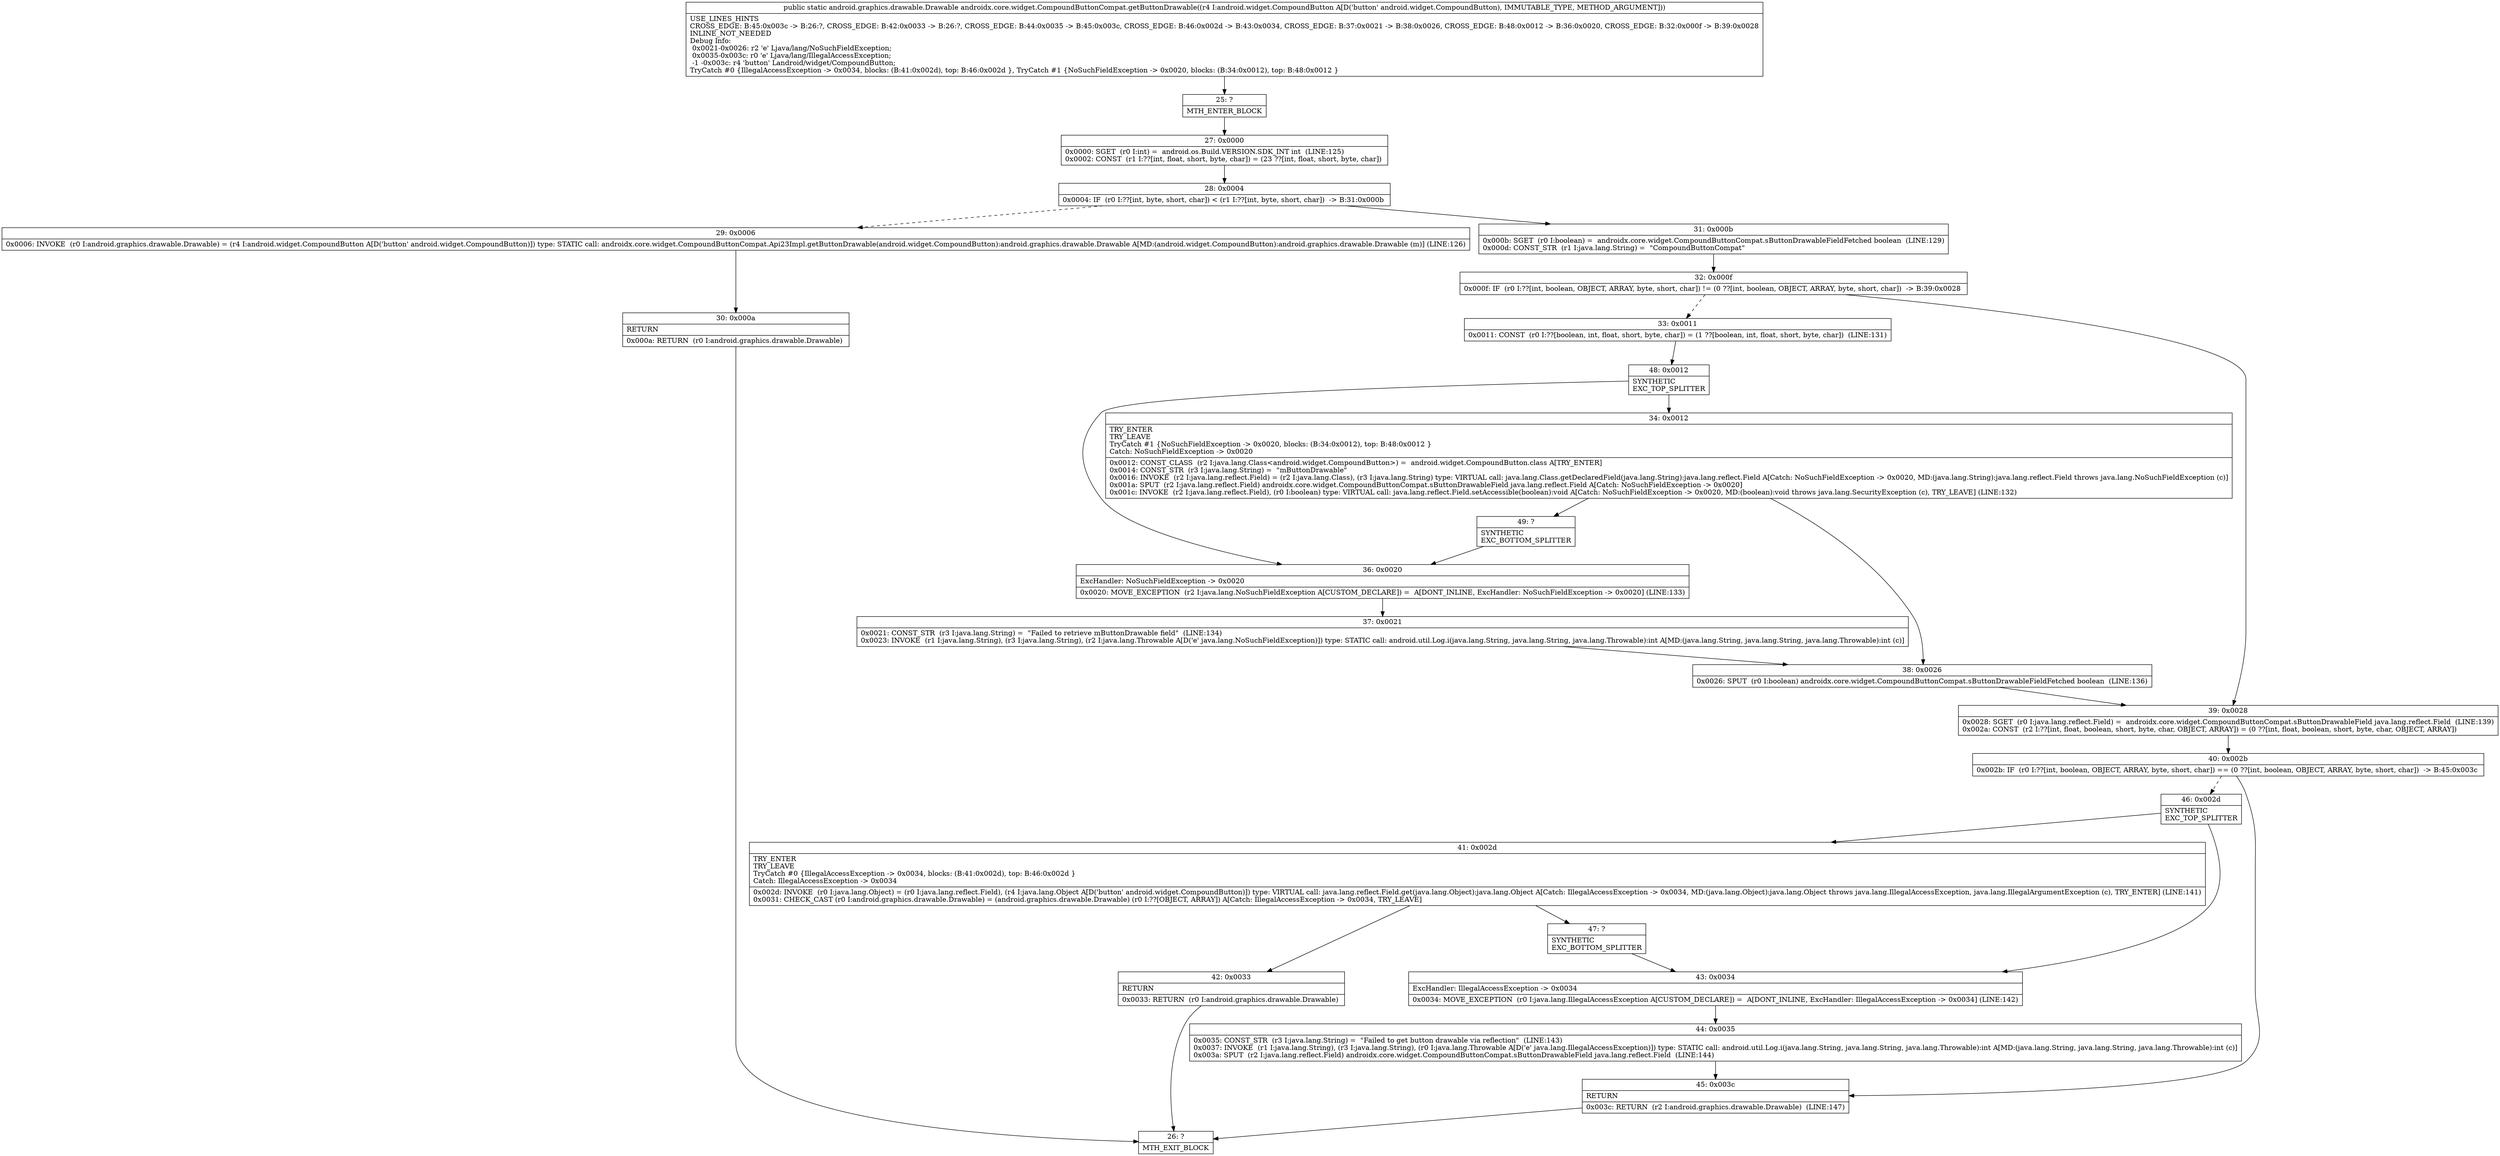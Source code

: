 digraph "CFG forandroidx.core.widget.CompoundButtonCompat.getButtonDrawable(Landroid\/widget\/CompoundButton;)Landroid\/graphics\/drawable\/Drawable;" {
Node_25 [shape=record,label="{25\:\ ?|MTH_ENTER_BLOCK\l}"];
Node_27 [shape=record,label="{27\:\ 0x0000|0x0000: SGET  (r0 I:int) =  android.os.Build.VERSION.SDK_INT int  (LINE:125)\l0x0002: CONST  (r1 I:??[int, float, short, byte, char]) = (23 ??[int, float, short, byte, char]) \l}"];
Node_28 [shape=record,label="{28\:\ 0x0004|0x0004: IF  (r0 I:??[int, byte, short, char]) \< (r1 I:??[int, byte, short, char])  \-\> B:31:0x000b \l}"];
Node_29 [shape=record,label="{29\:\ 0x0006|0x0006: INVOKE  (r0 I:android.graphics.drawable.Drawable) = (r4 I:android.widget.CompoundButton A[D('button' android.widget.CompoundButton)]) type: STATIC call: androidx.core.widget.CompoundButtonCompat.Api23Impl.getButtonDrawable(android.widget.CompoundButton):android.graphics.drawable.Drawable A[MD:(android.widget.CompoundButton):android.graphics.drawable.Drawable (m)] (LINE:126)\l}"];
Node_30 [shape=record,label="{30\:\ 0x000a|RETURN\l|0x000a: RETURN  (r0 I:android.graphics.drawable.Drawable) \l}"];
Node_26 [shape=record,label="{26\:\ ?|MTH_EXIT_BLOCK\l}"];
Node_31 [shape=record,label="{31\:\ 0x000b|0x000b: SGET  (r0 I:boolean) =  androidx.core.widget.CompoundButtonCompat.sButtonDrawableFieldFetched boolean  (LINE:129)\l0x000d: CONST_STR  (r1 I:java.lang.String) =  \"CompoundButtonCompat\" \l}"];
Node_32 [shape=record,label="{32\:\ 0x000f|0x000f: IF  (r0 I:??[int, boolean, OBJECT, ARRAY, byte, short, char]) != (0 ??[int, boolean, OBJECT, ARRAY, byte, short, char])  \-\> B:39:0x0028 \l}"];
Node_33 [shape=record,label="{33\:\ 0x0011|0x0011: CONST  (r0 I:??[boolean, int, float, short, byte, char]) = (1 ??[boolean, int, float, short, byte, char])  (LINE:131)\l}"];
Node_48 [shape=record,label="{48\:\ 0x0012|SYNTHETIC\lEXC_TOP_SPLITTER\l}"];
Node_34 [shape=record,label="{34\:\ 0x0012|TRY_ENTER\lTRY_LEAVE\lTryCatch #1 \{NoSuchFieldException \-\> 0x0020, blocks: (B:34:0x0012), top: B:48:0x0012 \}\lCatch: NoSuchFieldException \-\> 0x0020\l|0x0012: CONST_CLASS  (r2 I:java.lang.Class\<android.widget.CompoundButton\>) =  android.widget.CompoundButton.class A[TRY_ENTER]\l0x0014: CONST_STR  (r3 I:java.lang.String) =  \"mButtonDrawable\" \l0x0016: INVOKE  (r2 I:java.lang.reflect.Field) = (r2 I:java.lang.Class), (r3 I:java.lang.String) type: VIRTUAL call: java.lang.Class.getDeclaredField(java.lang.String):java.lang.reflect.Field A[Catch: NoSuchFieldException \-\> 0x0020, MD:(java.lang.String):java.lang.reflect.Field throws java.lang.NoSuchFieldException (c)]\l0x001a: SPUT  (r2 I:java.lang.reflect.Field) androidx.core.widget.CompoundButtonCompat.sButtonDrawableField java.lang.reflect.Field A[Catch: NoSuchFieldException \-\> 0x0020]\l0x001c: INVOKE  (r2 I:java.lang.reflect.Field), (r0 I:boolean) type: VIRTUAL call: java.lang.reflect.Field.setAccessible(boolean):void A[Catch: NoSuchFieldException \-\> 0x0020, MD:(boolean):void throws java.lang.SecurityException (c), TRY_LEAVE] (LINE:132)\l}"];
Node_38 [shape=record,label="{38\:\ 0x0026|0x0026: SPUT  (r0 I:boolean) androidx.core.widget.CompoundButtonCompat.sButtonDrawableFieldFetched boolean  (LINE:136)\l}"];
Node_49 [shape=record,label="{49\:\ ?|SYNTHETIC\lEXC_BOTTOM_SPLITTER\l}"];
Node_36 [shape=record,label="{36\:\ 0x0020|ExcHandler: NoSuchFieldException \-\> 0x0020\l|0x0020: MOVE_EXCEPTION  (r2 I:java.lang.NoSuchFieldException A[CUSTOM_DECLARE]) =  A[DONT_INLINE, ExcHandler: NoSuchFieldException \-\> 0x0020] (LINE:133)\l}"];
Node_37 [shape=record,label="{37\:\ 0x0021|0x0021: CONST_STR  (r3 I:java.lang.String) =  \"Failed to retrieve mButtonDrawable field\"  (LINE:134)\l0x0023: INVOKE  (r1 I:java.lang.String), (r3 I:java.lang.String), (r2 I:java.lang.Throwable A[D('e' java.lang.NoSuchFieldException)]) type: STATIC call: android.util.Log.i(java.lang.String, java.lang.String, java.lang.Throwable):int A[MD:(java.lang.String, java.lang.String, java.lang.Throwable):int (c)]\l}"];
Node_39 [shape=record,label="{39\:\ 0x0028|0x0028: SGET  (r0 I:java.lang.reflect.Field) =  androidx.core.widget.CompoundButtonCompat.sButtonDrawableField java.lang.reflect.Field  (LINE:139)\l0x002a: CONST  (r2 I:??[int, float, boolean, short, byte, char, OBJECT, ARRAY]) = (0 ??[int, float, boolean, short, byte, char, OBJECT, ARRAY]) \l}"];
Node_40 [shape=record,label="{40\:\ 0x002b|0x002b: IF  (r0 I:??[int, boolean, OBJECT, ARRAY, byte, short, char]) == (0 ??[int, boolean, OBJECT, ARRAY, byte, short, char])  \-\> B:45:0x003c \l}"];
Node_45 [shape=record,label="{45\:\ 0x003c|RETURN\l|0x003c: RETURN  (r2 I:android.graphics.drawable.Drawable)  (LINE:147)\l}"];
Node_46 [shape=record,label="{46\:\ 0x002d|SYNTHETIC\lEXC_TOP_SPLITTER\l}"];
Node_41 [shape=record,label="{41\:\ 0x002d|TRY_ENTER\lTRY_LEAVE\lTryCatch #0 \{IllegalAccessException \-\> 0x0034, blocks: (B:41:0x002d), top: B:46:0x002d \}\lCatch: IllegalAccessException \-\> 0x0034\l|0x002d: INVOKE  (r0 I:java.lang.Object) = (r0 I:java.lang.reflect.Field), (r4 I:java.lang.Object A[D('button' android.widget.CompoundButton)]) type: VIRTUAL call: java.lang.reflect.Field.get(java.lang.Object):java.lang.Object A[Catch: IllegalAccessException \-\> 0x0034, MD:(java.lang.Object):java.lang.Object throws java.lang.IllegalAccessException, java.lang.IllegalArgumentException (c), TRY_ENTER] (LINE:141)\l0x0031: CHECK_CAST (r0 I:android.graphics.drawable.Drawable) = (android.graphics.drawable.Drawable) (r0 I:??[OBJECT, ARRAY]) A[Catch: IllegalAccessException \-\> 0x0034, TRY_LEAVE]\l}"];
Node_42 [shape=record,label="{42\:\ 0x0033|RETURN\l|0x0033: RETURN  (r0 I:android.graphics.drawable.Drawable) \l}"];
Node_47 [shape=record,label="{47\:\ ?|SYNTHETIC\lEXC_BOTTOM_SPLITTER\l}"];
Node_43 [shape=record,label="{43\:\ 0x0034|ExcHandler: IllegalAccessException \-\> 0x0034\l|0x0034: MOVE_EXCEPTION  (r0 I:java.lang.IllegalAccessException A[CUSTOM_DECLARE]) =  A[DONT_INLINE, ExcHandler: IllegalAccessException \-\> 0x0034] (LINE:142)\l}"];
Node_44 [shape=record,label="{44\:\ 0x0035|0x0035: CONST_STR  (r3 I:java.lang.String) =  \"Failed to get button drawable via reflection\"  (LINE:143)\l0x0037: INVOKE  (r1 I:java.lang.String), (r3 I:java.lang.String), (r0 I:java.lang.Throwable A[D('e' java.lang.IllegalAccessException)]) type: STATIC call: android.util.Log.i(java.lang.String, java.lang.String, java.lang.Throwable):int A[MD:(java.lang.String, java.lang.String, java.lang.Throwable):int (c)]\l0x003a: SPUT  (r2 I:java.lang.reflect.Field) androidx.core.widget.CompoundButtonCompat.sButtonDrawableField java.lang.reflect.Field  (LINE:144)\l}"];
MethodNode[shape=record,label="{public static android.graphics.drawable.Drawable androidx.core.widget.CompoundButtonCompat.getButtonDrawable((r4 I:android.widget.CompoundButton A[D('button' android.widget.CompoundButton), IMMUTABLE_TYPE, METHOD_ARGUMENT]))  | USE_LINES_HINTS\lCROSS_EDGE: B:45:0x003c \-\> B:26:?, CROSS_EDGE: B:42:0x0033 \-\> B:26:?, CROSS_EDGE: B:44:0x0035 \-\> B:45:0x003c, CROSS_EDGE: B:46:0x002d \-\> B:43:0x0034, CROSS_EDGE: B:37:0x0021 \-\> B:38:0x0026, CROSS_EDGE: B:48:0x0012 \-\> B:36:0x0020, CROSS_EDGE: B:32:0x000f \-\> B:39:0x0028\lINLINE_NOT_NEEDED\lDebug Info:\l  0x0021\-0x0026: r2 'e' Ljava\/lang\/NoSuchFieldException;\l  0x0035\-0x003c: r0 'e' Ljava\/lang\/IllegalAccessException;\l  \-1 \-0x003c: r4 'button' Landroid\/widget\/CompoundButton;\lTryCatch #0 \{IllegalAccessException \-\> 0x0034, blocks: (B:41:0x002d), top: B:46:0x002d \}, TryCatch #1 \{NoSuchFieldException \-\> 0x0020, blocks: (B:34:0x0012), top: B:48:0x0012 \}\l}"];
MethodNode -> Node_25;Node_25 -> Node_27;
Node_27 -> Node_28;
Node_28 -> Node_29[style=dashed];
Node_28 -> Node_31;
Node_29 -> Node_30;
Node_30 -> Node_26;
Node_31 -> Node_32;
Node_32 -> Node_33[style=dashed];
Node_32 -> Node_39;
Node_33 -> Node_48;
Node_48 -> Node_34;
Node_48 -> Node_36;
Node_34 -> Node_38;
Node_34 -> Node_49;
Node_38 -> Node_39;
Node_49 -> Node_36;
Node_36 -> Node_37;
Node_37 -> Node_38;
Node_39 -> Node_40;
Node_40 -> Node_45;
Node_40 -> Node_46[style=dashed];
Node_45 -> Node_26;
Node_46 -> Node_41;
Node_46 -> Node_43;
Node_41 -> Node_42;
Node_41 -> Node_47;
Node_42 -> Node_26;
Node_47 -> Node_43;
Node_43 -> Node_44;
Node_44 -> Node_45;
}

